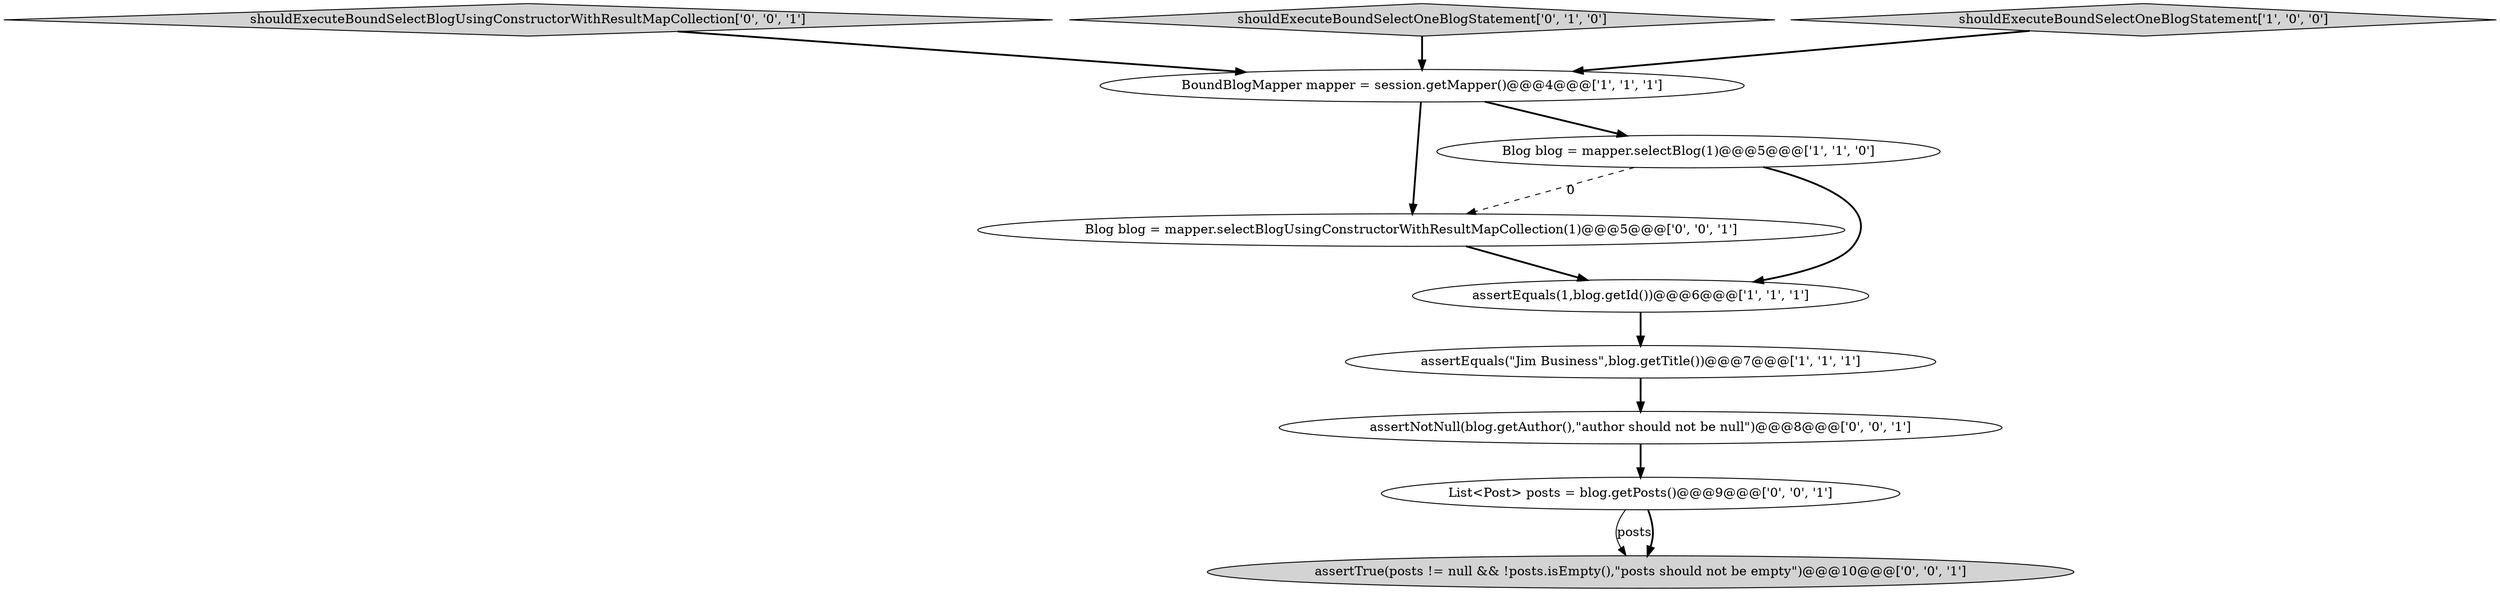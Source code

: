 digraph {
3 [style = filled, label = "assertEquals(1,blog.getId())@@@6@@@['1', '1', '1']", fillcolor = white, shape = ellipse image = "AAA0AAABBB1BBB"];
4 [style = filled, label = "BoundBlogMapper mapper = session.getMapper()@@@4@@@['1', '1', '1']", fillcolor = white, shape = ellipse image = "AAA0AAABBB1BBB"];
6 [style = filled, label = "List<Post> posts = blog.getPosts()@@@9@@@['0', '0', '1']", fillcolor = white, shape = ellipse image = "AAA0AAABBB3BBB"];
8 [style = filled, label = "assertNotNull(blog.getAuthor(),\"author should not be null\")@@@8@@@['0', '0', '1']", fillcolor = white, shape = ellipse image = "AAA0AAABBB3BBB"];
10 [style = filled, label = "Blog blog = mapper.selectBlogUsingConstructorWithResultMapCollection(1)@@@5@@@['0', '0', '1']", fillcolor = white, shape = ellipse image = "AAA0AAABBB3BBB"];
1 [style = filled, label = "assertEquals(\"Jim Business\",blog.getTitle())@@@7@@@['1', '1', '1']", fillcolor = white, shape = ellipse image = "AAA0AAABBB1BBB"];
0 [style = filled, label = "Blog blog = mapper.selectBlog(1)@@@5@@@['1', '1', '0']", fillcolor = white, shape = ellipse image = "AAA0AAABBB1BBB"];
7 [style = filled, label = "shouldExecuteBoundSelectBlogUsingConstructorWithResultMapCollection['0', '0', '1']", fillcolor = lightgray, shape = diamond image = "AAA0AAABBB3BBB"];
9 [style = filled, label = "assertTrue(posts != null && !posts.isEmpty(),\"posts should not be empty\")@@@10@@@['0', '0', '1']", fillcolor = lightgray, shape = ellipse image = "AAA0AAABBB3BBB"];
5 [style = filled, label = "shouldExecuteBoundSelectOneBlogStatement['0', '1', '0']", fillcolor = lightgray, shape = diamond image = "AAA0AAABBB2BBB"];
2 [style = filled, label = "shouldExecuteBoundSelectOneBlogStatement['1', '0', '0']", fillcolor = lightgray, shape = diamond image = "AAA0AAABBB1BBB"];
0->3 [style = bold, label=""];
4->10 [style = bold, label=""];
10->3 [style = bold, label=""];
6->9 [style = solid, label="posts"];
8->6 [style = bold, label=""];
1->8 [style = bold, label=""];
7->4 [style = bold, label=""];
6->9 [style = bold, label=""];
3->1 [style = bold, label=""];
2->4 [style = bold, label=""];
0->10 [style = dashed, label="0"];
5->4 [style = bold, label=""];
4->0 [style = bold, label=""];
}
